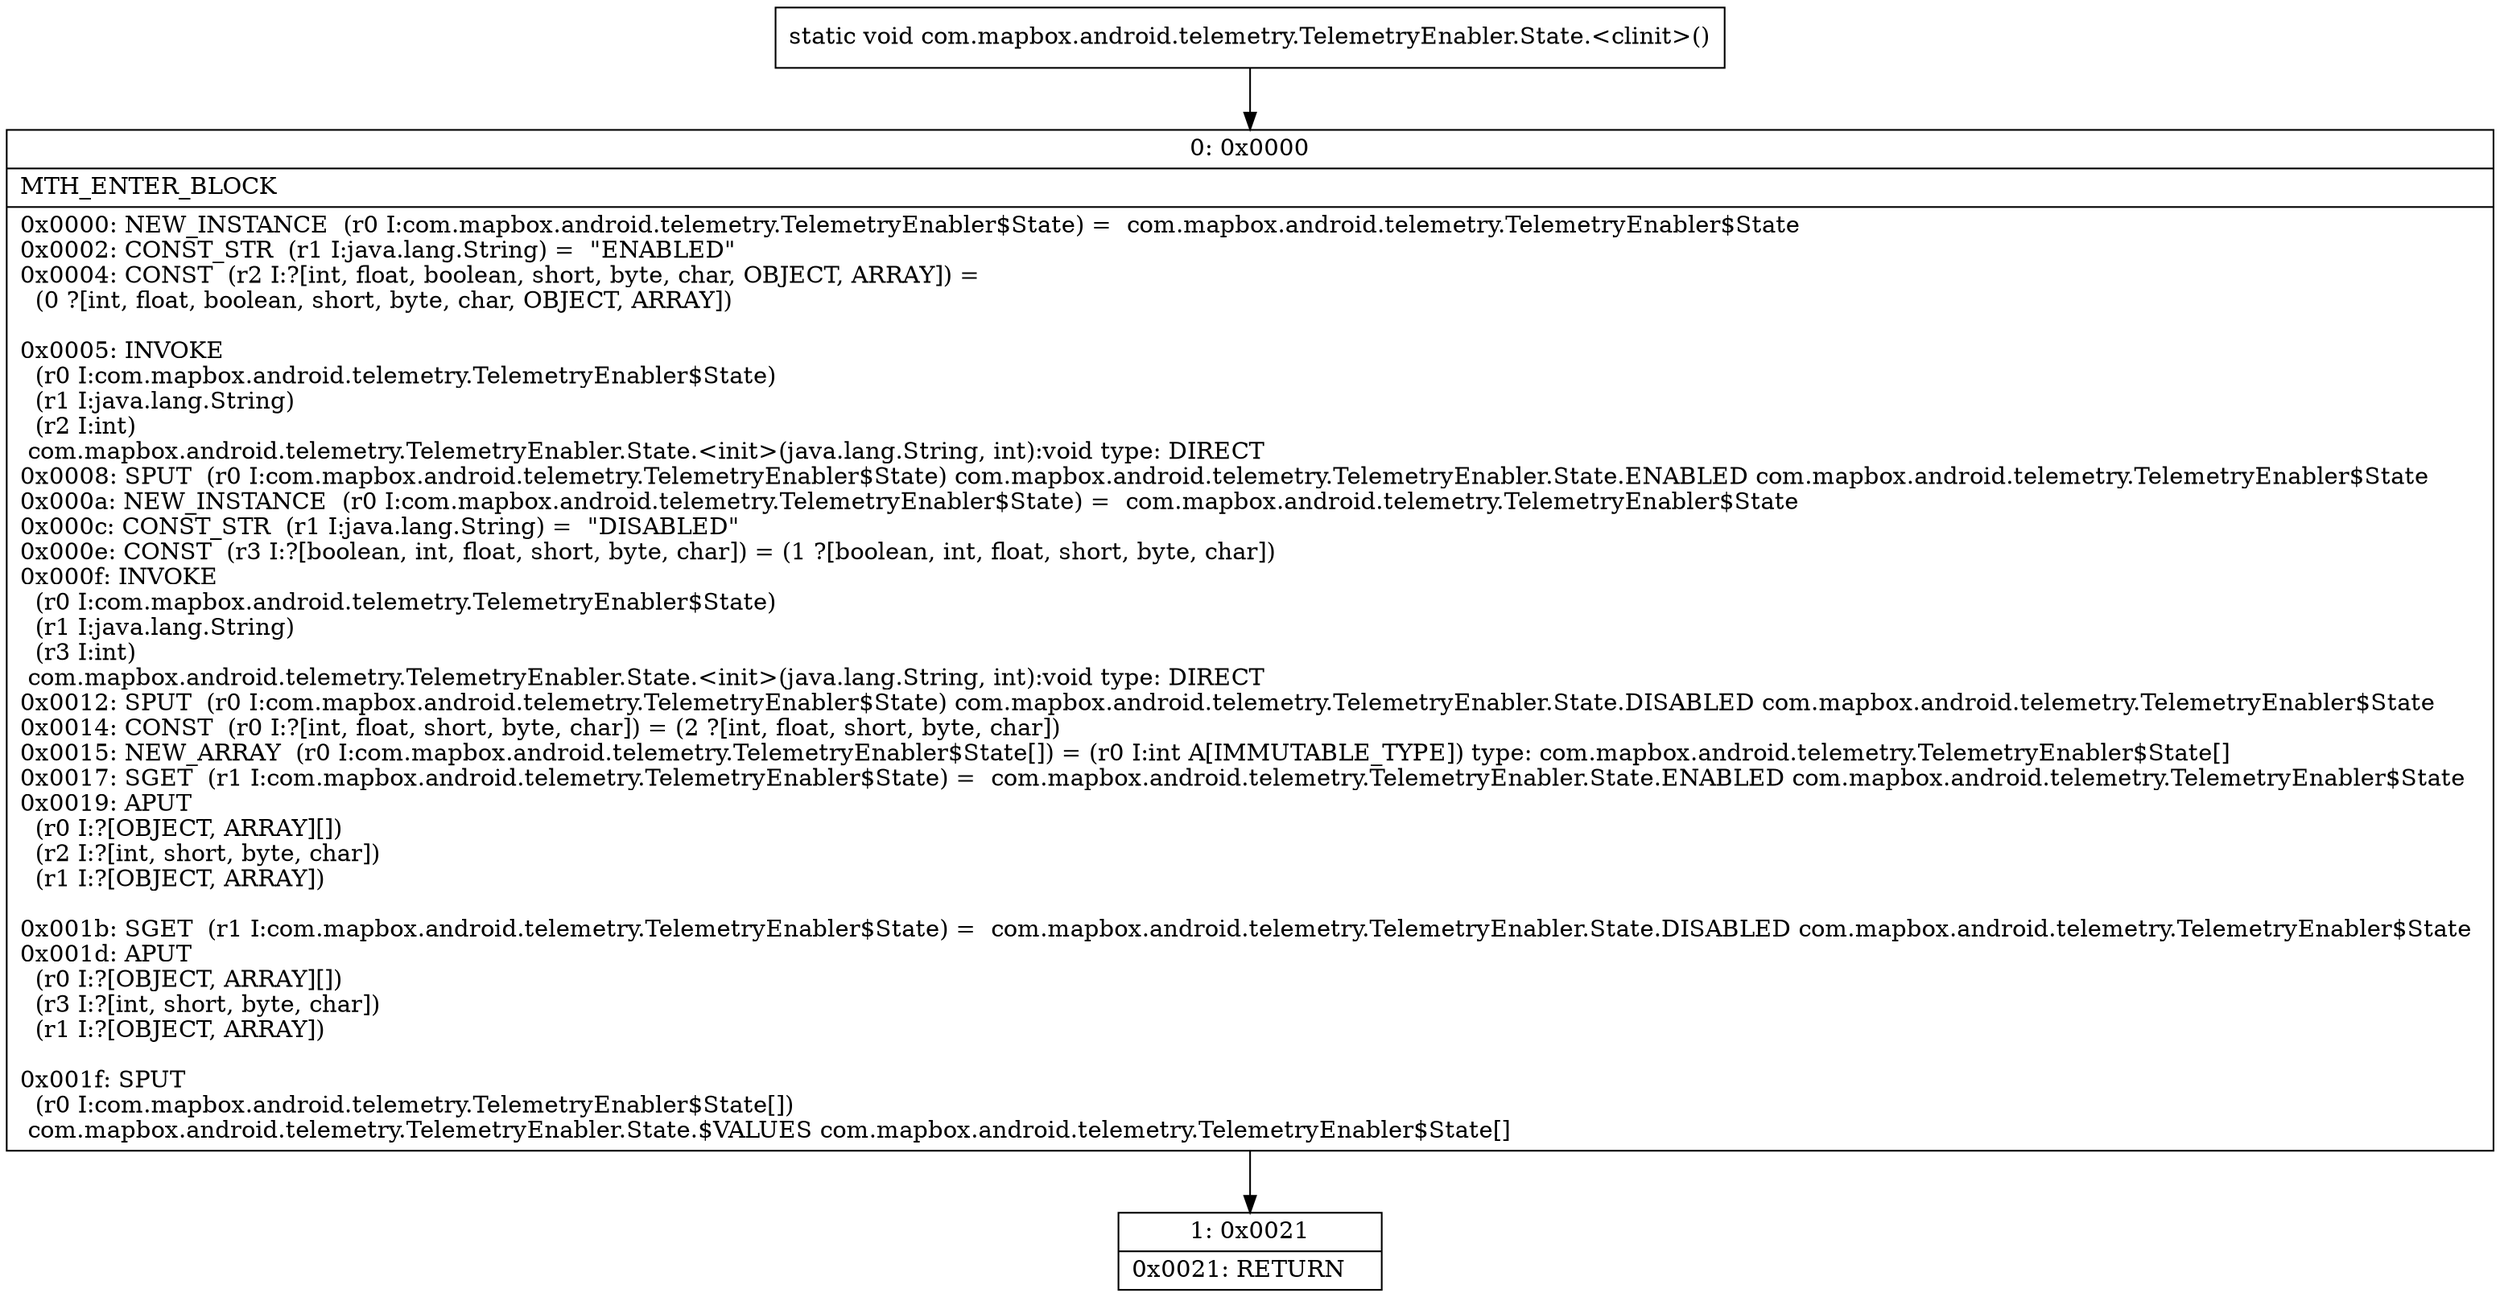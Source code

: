 digraph "CFG forcom.mapbox.android.telemetry.TelemetryEnabler.State.\<clinit\>()V" {
Node_0 [shape=record,label="{0\:\ 0x0000|MTH_ENTER_BLOCK\l|0x0000: NEW_INSTANCE  (r0 I:com.mapbox.android.telemetry.TelemetryEnabler$State) =  com.mapbox.android.telemetry.TelemetryEnabler$State \l0x0002: CONST_STR  (r1 I:java.lang.String) =  \"ENABLED\" \l0x0004: CONST  (r2 I:?[int, float, boolean, short, byte, char, OBJECT, ARRAY]) = \l  (0 ?[int, float, boolean, short, byte, char, OBJECT, ARRAY])\l \l0x0005: INVOKE  \l  (r0 I:com.mapbox.android.telemetry.TelemetryEnabler$State)\l  (r1 I:java.lang.String)\l  (r2 I:int)\l com.mapbox.android.telemetry.TelemetryEnabler.State.\<init\>(java.lang.String, int):void type: DIRECT \l0x0008: SPUT  (r0 I:com.mapbox.android.telemetry.TelemetryEnabler$State) com.mapbox.android.telemetry.TelemetryEnabler.State.ENABLED com.mapbox.android.telemetry.TelemetryEnabler$State \l0x000a: NEW_INSTANCE  (r0 I:com.mapbox.android.telemetry.TelemetryEnabler$State) =  com.mapbox.android.telemetry.TelemetryEnabler$State \l0x000c: CONST_STR  (r1 I:java.lang.String) =  \"DISABLED\" \l0x000e: CONST  (r3 I:?[boolean, int, float, short, byte, char]) = (1 ?[boolean, int, float, short, byte, char]) \l0x000f: INVOKE  \l  (r0 I:com.mapbox.android.telemetry.TelemetryEnabler$State)\l  (r1 I:java.lang.String)\l  (r3 I:int)\l com.mapbox.android.telemetry.TelemetryEnabler.State.\<init\>(java.lang.String, int):void type: DIRECT \l0x0012: SPUT  (r0 I:com.mapbox.android.telemetry.TelemetryEnabler$State) com.mapbox.android.telemetry.TelemetryEnabler.State.DISABLED com.mapbox.android.telemetry.TelemetryEnabler$State \l0x0014: CONST  (r0 I:?[int, float, short, byte, char]) = (2 ?[int, float, short, byte, char]) \l0x0015: NEW_ARRAY  (r0 I:com.mapbox.android.telemetry.TelemetryEnabler$State[]) = (r0 I:int A[IMMUTABLE_TYPE]) type: com.mapbox.android.telemetry.TelemetryEnabler$State[] \l0x0017: SGET  (r1 I:com.mapbox.android.telemetry.TelemetryEnabler$State) =  com.mapbox.android.telemetry.TelemetryEnabler.State.ENABLED com.mapbox.android.telemetry.TelemetryEnabler$State \l0x0019: APUT  \l  (r0 I:?[OBJECT, ARRAY][])\l  (r2 I:?[int, short, byte, char])\l  (r1 I:?[OBJECT, ARRAY])\l \l0x001b: SGET  (r1 I:com.mapbox.android.telemetry.TelemetryEnabler$State) =  com.mapbox.android.telemetry.TelemetryEnabler.State.DISABLED com.mapbox.android.telemetry.TelemetryEnabler$State \l0x001d: APUT  \l  (r0 I:?[OBJECT, ARRAY][])\l  (r3 I:?[int, short, byte, char])\l  (r1 I:?[OBJECT, ARRAY])\l \l0x001f: SPUT  \l  (r0 I:com.mapbox.android.telemetry.TelemetryEnabler$State[])\l com.mapbox.android.telemetry.TelemetryEnabler.State.$VALUES com.mapbox.android.telemetry.TelemetryEnabler$State[] \l}"];
Node_1 [shape=record,label="{1\:\ 0x0021|0x0021: RETURN   \l}"];
MethodNode[shape=record,label="{static void com.mapbox.android.telemetry.TelemetryEnabler.State.\<clinit\>() }"];
MethodNode -> Node_0;
Node_0 -> Node_1;
}

